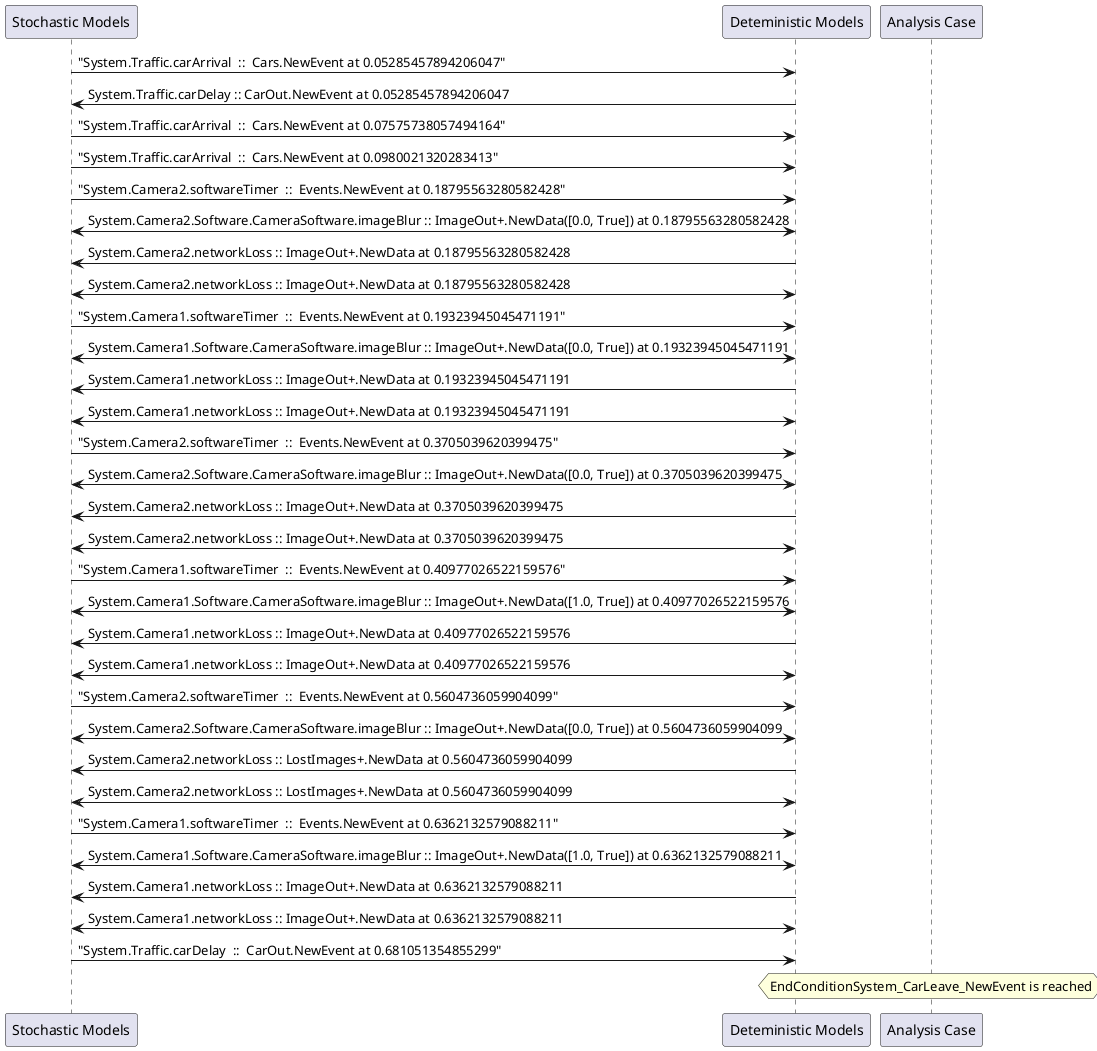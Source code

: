 
	@startuml
	participant "Stochastic Models" as stochmodel
	participant "Deteministic Models" as detmodel
	participant "Analysis Case" as analysis
	{32213_stop} stochmodel -> detmodel : "System.Traffic.carArrival  ::  Cars.NewEvent at 0.05285457894206047"
{32219_start} detmodel -> stochmodel : System.Traffic.carDelay :: CarOut.NewEvent at 0.05285457894206047
{32214_stop} stochmodel -> detmodel : "System.Traffic.carArrival  ::  Cars.NewEvent at 0.07575738057494164"
{32215_stop} stochmodel -> detmodel : "System.Traffic.carArrival  ::  Cars.NewEvent at 0.0980021320283413"
{32197_stop} stochmodel -> detmodel : "System.Camera2.softwareTimer  ::  Events.NewEvent at 0.18795563280582428"
detmodel <-> stochmodel : System.Camera2.Software.CameraSoftware.imageBlur :: ImageOut+.NewData([0.0, True]) at 0.18795563280582428
detmodel -> stochmodel : System.Camera2.networkLoss :: ImageOut+.NewData at 0.18795563280582428
detmodel <-> stochmodel : System.Camera2.networkLoss :: ImageOut+.NewData at 0.18795563280582428
{32182_stop} stochmodel -> detmodel : "System.Camera1.softwareTimer  ::  Events.NewEvent at 0.19323945045471191"
detmodel <-> stochmodel : System.Camera1.Software.CameraSoftware.imageBlur :: ImageOut+.NewData([0.0, True]) at 0.19323945045471191
detmodel -> stochmodel : System.Camera1.networkLoss :: ImageOut+.NewData at 0.19323945045471191
detmodel <-> stochmodel : System.Camera1.networkLoss :: ImageOut+.NewData at 0.19323945045471191
{32198_stop} stochmodel -> detmodel : "System.Camera2.softwareTimer  ::  Events.NewEvent at 0.3705039620399475"
detmodel <-> stochmodel : System.Camera2.Software.CameraSoftware.imageBlur :: ImageOut+.NewData([0.0, True]) at 0.3705039620399475
detmodel -> stochmodel : System.Camera2.networkLoss :: ImageOut+.NewData at 0.3705039620399475
detmodel <-> stochmodel : System.Camera2.networkLoss :: ImageOut+.NewData at 0.3705039620399475
{32183_stop} stochmodel -> detmodel : "System.Camera1.softwareTimer  ::  Events.NewEvent at 0.40977026522159576"
detmodel <-> stochmodel : System.Camera1.Software.CameraSoftware.imageBlur :: ImageOut+.NewData([1.0, True]) at 0.40977026522159576
detmodel -> stochmodel : System.Camera1.networkLoss :: ImageOut+.NewData at 0.40977026522159576
detmodel <-> stochmodel : System.Camera1.networkLoss :: ImageOut+.NewData at 0.40977026522159576
{32199_stop} stochmodel -> detmodel : "System.Camera2.softwareTimer  ::  Events.NewEvent at 0.5604736059904099"
detmodel <-> stochmodel : System.Camera2.Software.CameraSoftware.imageBlur :: ImageOut+.NewData([0.0, True]) at 0.5604736059904099
detmodel -> stochmodel : System.Camera2.networkLoss :: LostImages+.NewData at 0.5604736059904099
detmodel <-> stochmodel : System.Camera2.networkLoss :: LostImages+.NewData at 0.5604736059904099
{32184_stop} stochmodel -> detmodel : "System.Camera1.softwareTimer  ::  Events.NewEvent at 0.6362132579088211"
detmodel <-> stochmodel : System.Camera1.Software.CameraSoftware.imageBlur :: ImageOut+.NewData([1.0, True]) at 0.6362132579088211
detmodel -> stochmodel : System.Camera1.networkLoss :: ImageOut+.NewData at 0.6362132579088211
detmodel <-> stochmodel : System.Camera1.networkLoss :: ImageOut+.NewData at 0.6362132579088211
{32219_stop} stochmodel -> detmodel : "System.Traffic.carDelay  ::  CarOut.NewEvent at 0.681051354855299"
{32219_start} <-> {32219_stop} : delay
hnote over analysis 
EndConditionSystem_CarLeave_NewEvent is reached
endnote
@enduml